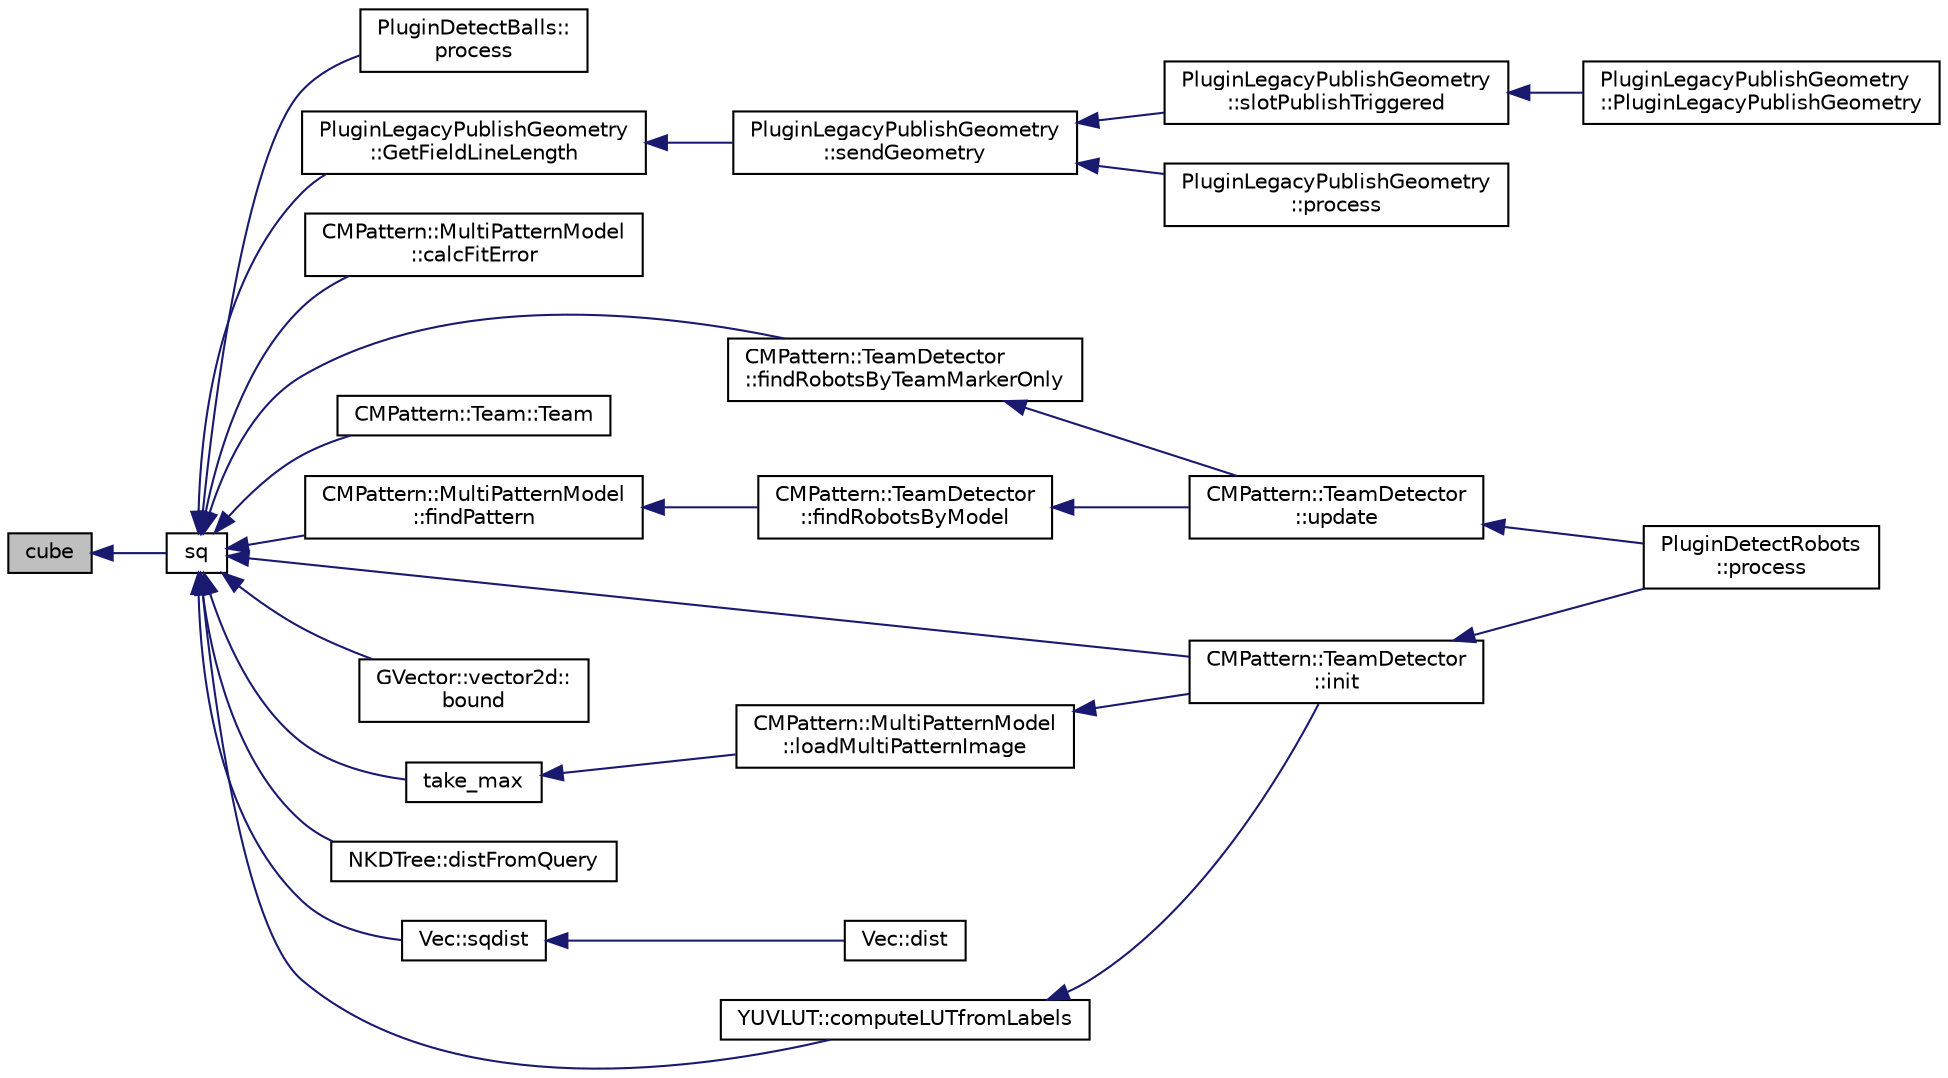 digraph "cube"
{
 // INTERACTIVE_SVG=YES
  edge [fontname="Helvetica",fontsize="10",labelfontname="Helvetica",labelfontsize="10"];
  node [fontname="Helvetica",fontsize="10",shape=record];
  rankdir="LR";
  Node1 [label="cube",height=0.2,width=0.4,color="black", fillcolor="grey75", style="filled", fontcolor="black"];
  Node1 -> Node2 [dir="back",color="midnightblue",fontsize="10",style="solid",fontname="Helvetica"];
  Node2 [label="sq",height=0.2,width=0.4,color="black", fillcolor="white", style="filled",URL="$d0/d36/ssl-vision_2src_2shared_2util_2util_8h.html#a3b1068ff735e10f55f41821d89366a33"];
  Node2 -> Node3 [dir="back",color="midnightblue",fontsize="10",style="solid",fontname="Helvetica"];
  Node3 [label="PluginDetectBalls::\lprocess",height=0.2,width=0.4,color="black", fillcolor="white", style="filled",URL="$da/d5c/class_plugin_detect_balls.html#aedc36534989a26c68205855352f3e1d4"];
  Node2 -> Node4 [dir="back",color="midnightblue",fontsize="10",style="solid",fontname="Helvetica"];
  Node4 [label="PluginLegacyPublishGeometry\l::GetFieldLineLength",height=0.2,width=0.4,color="black", fillcolor="white", style="filled",URL="$da/da8/class_plugin_legacy_publish_geometry.html#a2cff78af90f93bac211d5d893039d373"];
  Node4 -> Node5 [dir="back",color="midnightblue",fontsize="10",style="solid",fontname="Helvetica"];
  Node5 [label="PluginLegacyPublishGeometry\l::sendGeometry",height=0.2,width=0.4,color="black", fillcolor="white", style="filled",URL="$da/da8/class_plugin_legacy_publish_geometry.html#ab3a19abff7ed07a1980e2ba3f839b0dc"];
  Node5 -> Node6 [dir="back",color="midnightblue",fontsize="10",style="solid",fontname="Helvetica"];
  Node6 [label="PluginLegacyPublishGeometry\l::slotPublishTriggered",height=0.2,width=0.4,color="black", fillcolor="white", style="filled",URL="$da/da8/class_plugin_legacy_publish_geometry.html#a298abe557fb26dbb5e147d7e742cbe75"];
  Node6 -> Node7 [dir="back",color="midnightblue",fontsize="10",style="solid",fontname="Helvetica"];
  Node7 [label="PluginLegacyPublishGeometry\l::PluginLegacyPublishGeometry",height=0.2,width=0.4,color="black", fillcolor="white", style="filled",URL="$da/da8/class_plugin_legacy_publish_geometry.html#a1203737efb1d4913ba97729d6d4fb66b"];
  Node5 -> Node8 [dir="back",color="midnightblue",fontsize="10",style="solid",fontname="Helvetica"];
  Node8 [label="PluginLegacyPublishGeometry\l::process",height=0.2,width=0.4,color="black", fillcolor="white", style="filled",URL="$da/da8/class_plugin_legacy_publish_geometry.html#a1e8cc6b653351ad1c5230b15976cbbe5"];
  Node2 -> Node9 [dir="back",color="midnightblue",fontsize="10",style="solid",fontname="Helvetica"];
  Node9 [label="CMPattern::MultiPatternModel\l::calcFitError",height=0.2,width=0.4,color="black", fillcolor="white", style="filled",URL="$d1/d49/class_c_m_pattern_1_1_multi_pattern_model.html#a506a70bd9435c8c99e9bfe5145b318d0"];
  Node2 -> Node10 [dir="back",color="midnightblue",fontsize="10",style="solid",fontname="Helvetica"];
  Node10 [label="CMPattern::MultiPatternModel\l::findPattern",height=0.2,width=0.4,color="black", fillcolor="white", style="filled",URL="$d1/d49/class_c_m_pattern_1_1_multi_pattern_model.html#a0b47859cd9d7ad16ebe9bde1000601d2"];
  Node10 -> Node11 [dir="back",color="midnightblue",fontsize="10",style="solid",fontname="Helvetica"];
  Node11 [label="CMPattern::TeamDetector\l::findRobotsByModel",height=0.2,width=0.4,color="black", fillcolor="white", style="filled",URL="$d2/dbb/class_c_m_pattern_1_1_team_detector.html#ab2d57214fd03aaf6e5e70c5a1af64e01"];
  Node11 -> Node12 [dir="back",color="midnightblue",fontsize="10",style="solid",fontname="Helvetica"];
  Node12 [label="CMPattern::TeamDetector\l::update",height=0.2,width=0.4,color="black", fillcolor="white", style="filled",URL="$d2/dbb/class_c_m_pattern_1_1_team_detector.html#a37658e3a0620aa89360f0e5ffb1b8259"];
  Node12 -> Node13 [dir="back",color="midnightblue",fontsize="10",style="solid",fontname="Helvetica"];
  Node13 [label="PluginDetectRobots\l::process",height=0.2,width=0.4,color="black", fillcolor="white", style="filled",URL="$de/d27/class_plugin_detect_robots.html#adcea998497d6d8c3de23ec75f993d3dc"];
  Node2 -> Node14 [dir="back",color="midnightblue",fontsize="10",style="solid",fontname="Helvetica"];
  Node14 [label="CMPattern::Team::Team",height=0.2,width=0.4,color="black", fillcolor="white", style="filled",URL="$dd/d8f/class_c_m_pattern_1_1_team.html#a1088734005ae643a8b048cf438b6377f"];
  Node2 -> Node15 [dir="back",color="midnightblue",fontsize="10",style="solid",fontname="Helvetica"];
  Node15 [label="CMPattern::TeamDetector\l::init",height=0.2,width=0.4,color="black", fillcolor="white", style="filled",URL="$d2/dbb/class_c_m_pattern_1_1_team_detector.html#a2fec71a2c4f6e948c8ed879c95734b3f"];
  Node15 -> Node13 [dir="back",color="midnightblue",fontsize="10",style="solid",fontname="Helvetica"];
  Node2 -> Node16 [dir="back",color="midnightblue",fontsize="10",style="solid",fontname="Helvetica"];
  Node16 [label="CMPattern::TeamDetector\l::findRobotsByTeamMarkerOnly",height=0.2,width=0.4,color="black", fillcolor="white", style="filled",URL="$d2/dbb/class_c_m_pattern_1_1_team_detector.html#a6b7f0f921dc9bafbee97d052e0377f5e"];
  Node16 -> Node12 [dir="back",color="midnightblue",fontsize="10",style="solid",fontname="Helvetica"];
  Node2 -> Node17 [dir="back",color="midnightblue",fontsize="10",style="solid",fontname="Helvetica"];
  Node17 [label="GVector::vector2d::\lbound",height=0.2,width=0.4,color="black", fillcolor="white", style="filled",URL="$d8/d10/class_g_vector_1_1vector2d.html#a8d34f74970fdf7f83516632737850c1e",tooltip="bound vector to a maximum length "];
  Node2 -> Node18 [dir="back",color="midnightblue",fontsize="10",style="solid",fontname="Helvetica"];
  Node18 [label="YUVLUT::computeLUTfromLabels",height=0.2,width=0.4,color="black", fillcolor="white", style="filled",URL="$d6/d88/class_y_u_v_l_u_t.html#a64459ba570379861598ec29bec594370",tooltip="This will clear the LUT and create a new LUT-dataset modeling a NN-lookup based solely on color label..."];
  Node18 -> Node15 [dir="back",color="midnightblue",fontsize="10",style="solid",fontname="Helvetica"];
  Node2 -> Node19 [dir="back",color="midnightblue",fontsize="10",style="solid",fontname="Helvetica"];
  Node19 [label="NKDTree::distFromQuery",height=0.2,width=0.4,color="black", fillcolor="white", style="filled",URL="$d7/d60/class_n_k_d_tree.html#a7e1a496310594d7091f36c059f71e98c"];
  Node2 -> Node20 [dir="back",color="midnightblue",fontsize="10",style="solid",fontname="Helvetica"];
  Node20 [label="Vec::sqdist",height=0.2,width=0.4,color="black", fillcolor="white", style="filled",URL="$d5/d84/namespace_vec.html#aafbf017231a767ab8998708081771519"];
  Node20 -> Node21 [dir="back",color="midnightblue",fontsize="10",style="solid",fontname="Helvetica"];
  Node21 [label="Vec::dist",height=0.2,width=0.4,color="black", fillcolor="white", style="filled",URL="$d5/d84/namespace_vec.html#af812a4b05bf66016e3ff121958f8827c"];
  Node2 -> Node22 [dir="back",color="midnightblue",fontsize="10",style="solid",fontname="Helvetica"];
  Node22 [label="take_max",height=0.2,width=0.4,color="black", fillcolor="white", style="filled",URL="$d0/d36/ssl-vision_2src_2shared_2util_2util_8h.html#a64ba1e9a20f500f30e33a2c75c816863"];
  Node22 -> Node23 [dir="back",color="midnightblue",fontsize="10",style="solid",fontname="Helvetica"];
  Node23 [label="CMPattern::MultiPatternModel\l::loadMultiPatternImage",height=0.2,width=0.4,color="black", fillcolor="white", style="filled",URL="$d1/d49/class_c_m_pattern_1_1_multi_pattern_model.html#ad4ca19d8abd77d6ea735bb99116c368a"];
  Node23 -> Node15 [dir="back",color="midnightblue",fontsize="10",style="solid",fontname="Helvetica"];
}
